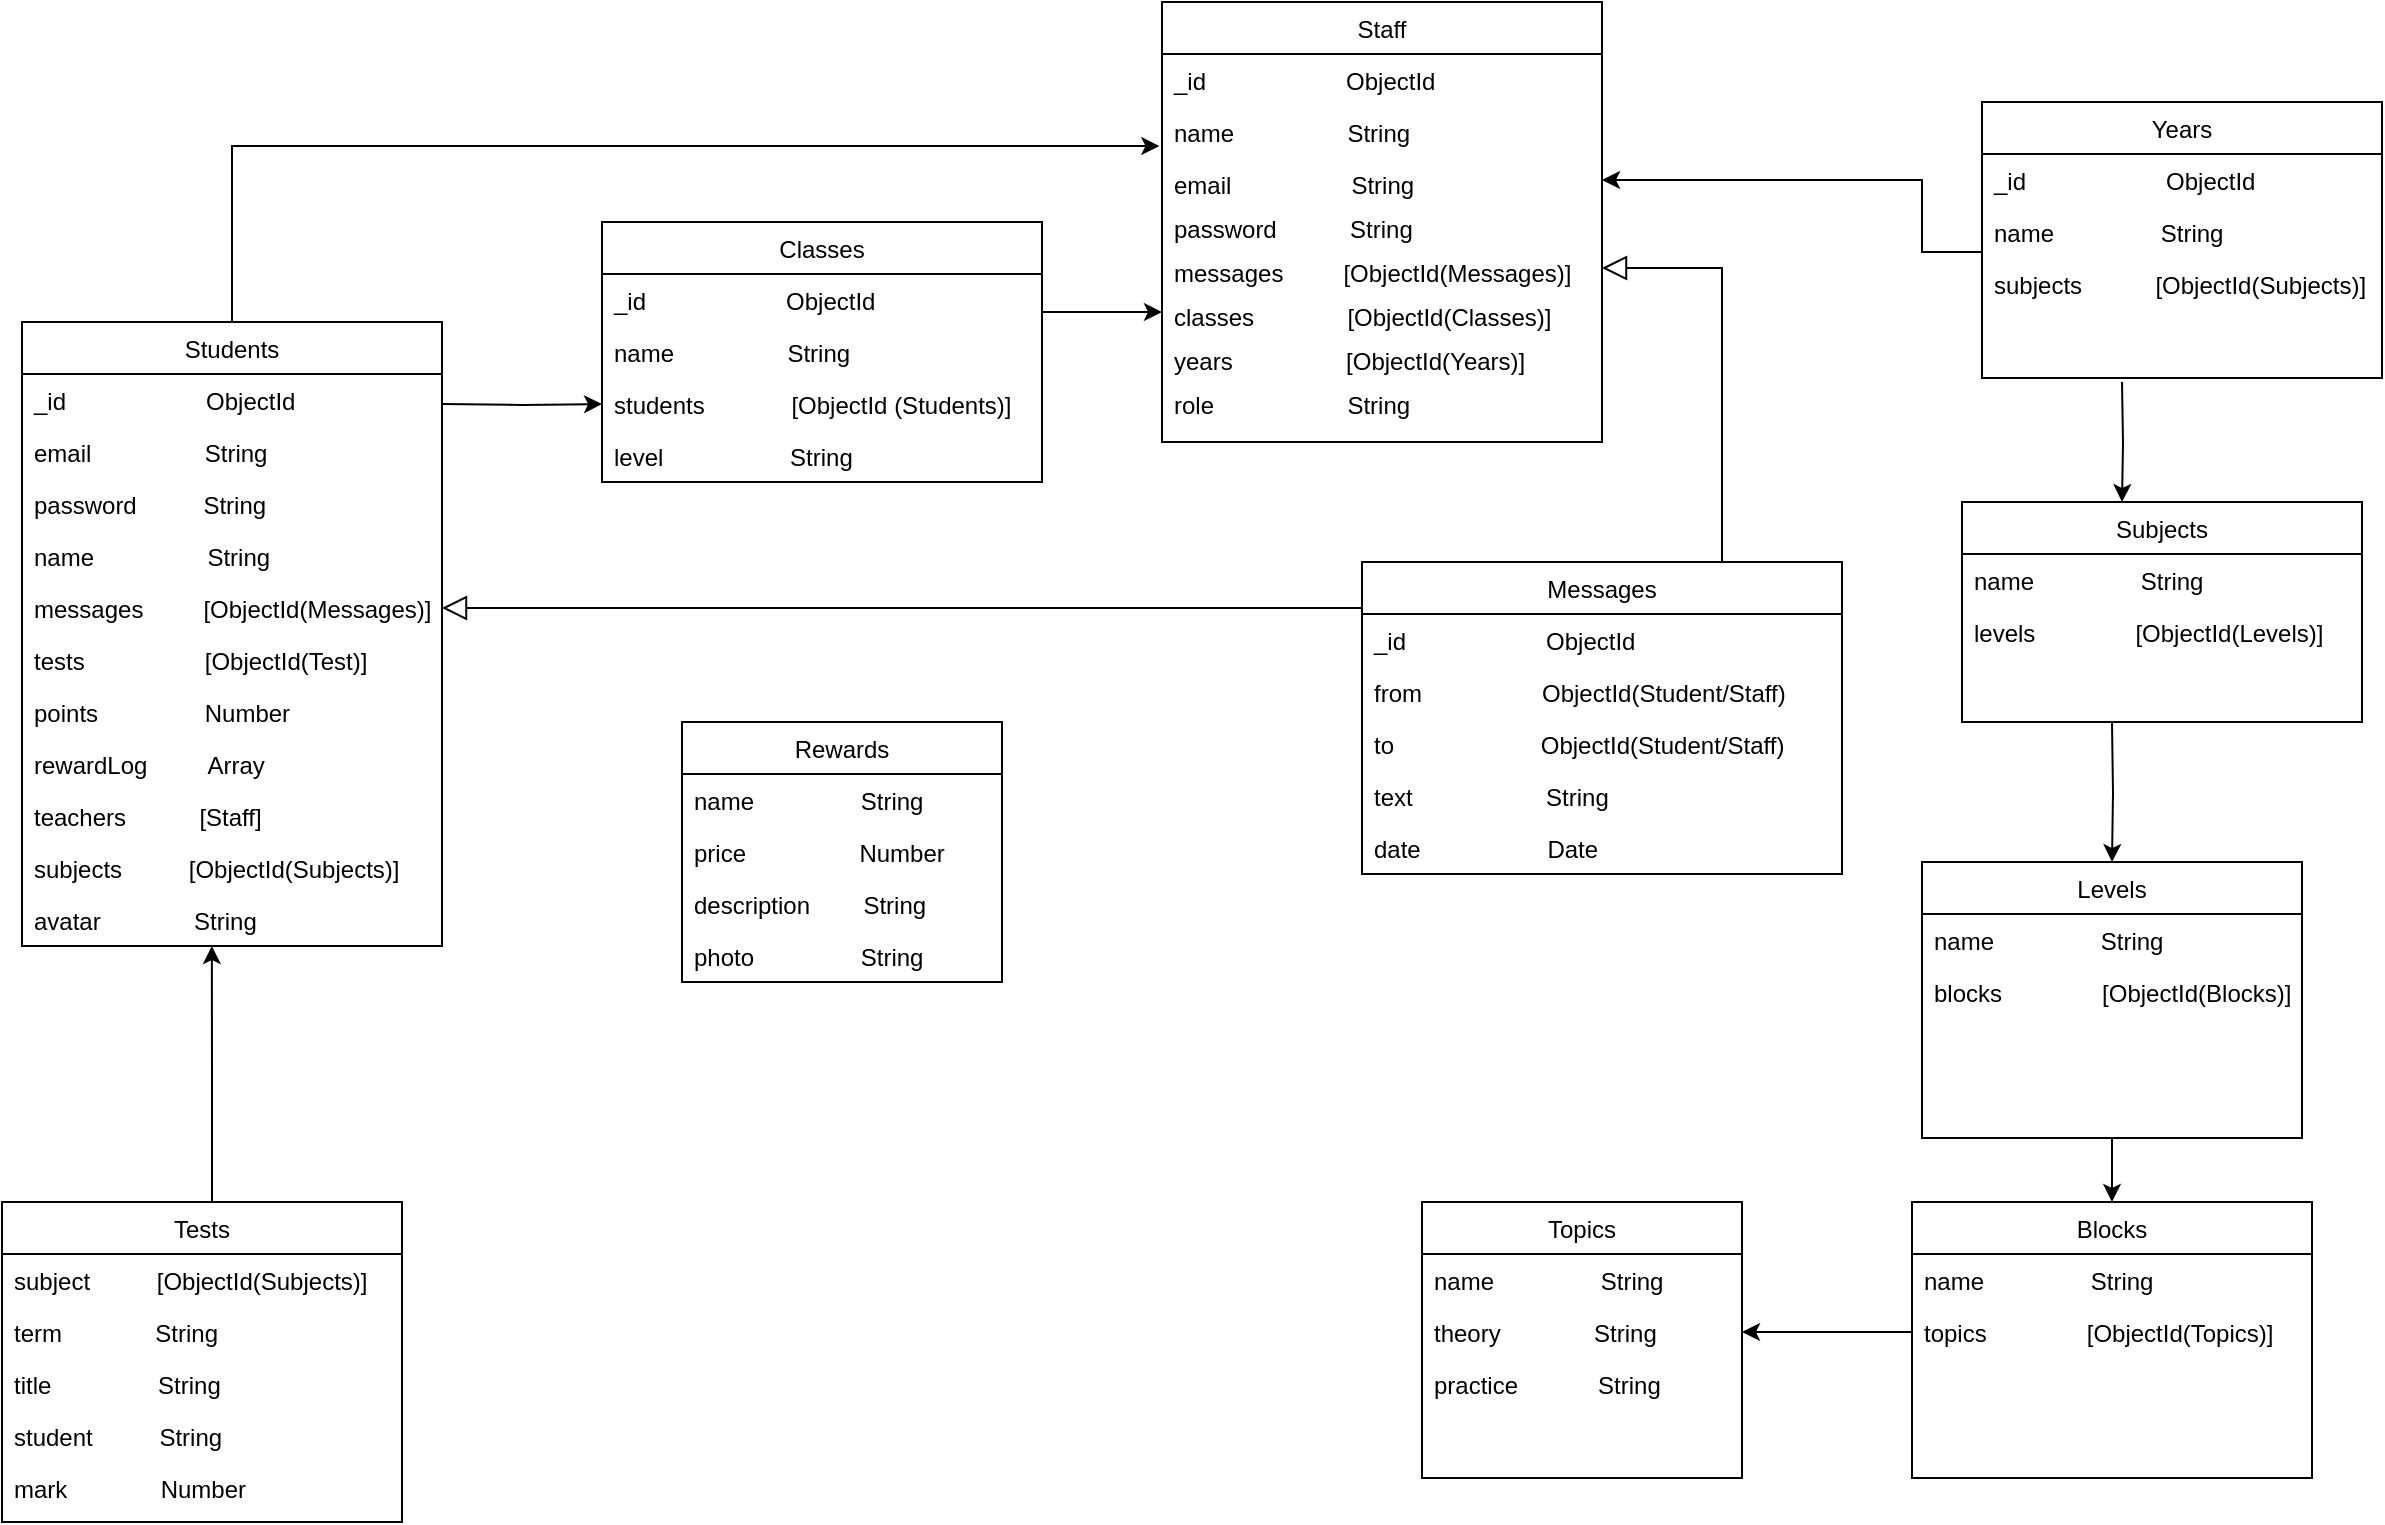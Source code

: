 <mxfile version="16.5.5" type="github">
  <diagram id="C5RBs43oDa-KdzZeNtuy" name="Page-1">
    <mxGraphModel dx="2249" dy="2001" grid="1" gridSize="10" guides="1" tooltips="1" connect="1" arrows="1" fold="1" page="1" pageScale="1" pageWidth="827" pageHeight="1169" math="0" shadow="0">
      <root>
        <mxCell id="WIyWlLk6GJQsqaUBKTNV-0" />
        <mxCell id="WIyWlLk6GJQsqaUBKTNV-1" parent="WIyWlLk6GJQsqaUBKTNV-0" />
        <mxCell id="zkfFHV4jXpPFQw0GAbJ--0" value="Rewards" style="swimlane;fontStyle=0;align=center;verticalAlign=top;childLayout=stackLayout;horizontal=1;startSize=26;horizontalStack=0;resizeParent=1;resizeLast=0;collapsible=1;marginBottom=0;rounded=0;shadow=0;strokeWidth=1;" parent="WIyWlLk6GJQsqaUBKTNV-1" vertex="1">
          <mxGeometry x="160" y="240" width="160" height="130" as="geometry">
            <mxRectangle x="230" y="140" width="160" height="26" as="alternateBounds" />
          </mxGeometry>
        </mxCell>
        <mxCell id="H_pTz2Ew7TZJxbjlmdwi-46" value="name                String" style="text;align=left;verticalAlign=top;spacingLeft=4;spacingRight=4;overflow=hidden;rotatable=0;points=[[0,0.5],[1,0.5]];portConstraint=eastwest;" vertex="1" parent="zkfFHV4jXpPFQw0GAbJ--0">
          <mxGeometry y="26" width="160" height="26" as="geometry" />
        </mxCell>
        <mxCell id="zkfFHV4jXpPFQw0GAbJ--1" value="price                 Number" style="text;align=left;verticalAlign=top;spacingLeft=4;spacingRight=4;overflow=hidden;rotatable=0;points=[[0,0.5],[1,0.5]];portConstraint=eastwest;" parent="zkfFHV4jXpPFQw0GAbJ--0" vertex="1">
          <mxGeometry y="52" width="160" height="26" as="geometry" />
        </mxCell>
        <mxCell id="H_pTz2Ew7TZJxbjlmdwi-72" value="description        String" style="text;align=left;verticalAlign=top;spacingLeft=4;spacingRight=4;overflow=hidden;rotatable=0;points=[[0,0.5],[1,0.5]];portConstraint=eastwest;" vertex="1" parent="zkfFHV4jXpPFQw0GAbJ--0">
          <mxGeometry y="78" width="160" height="26" as="geometry" />
        </mxCell>
        <mxCell id="H_pTz2Ew7TZJxbjlmdwi-73" value="photo                String" style="text;align=left;verticalAlign=top;spacingLeft=4;spacingRight=4;overflow=hidden;rotatable=0;points=[[0,0.5],[1,0.5]];portConstraint=eastwest;" vertex="1" parent="zkfFHV4jXpPFQw0GAbJ--0">
          <mxGeometry y="104" width="160" height="26" as="geometry" />
        </mxCell>
        <mxCell id="H_pTz2Ew7TZJxbjlmdwi-60" style="edgeStyle=orthogonalEdgeStyle;rounded=0;orthogonalLoop=1;jettySize=auto;html=1;entryX=-0.006;entryY=0.769;entryDx=0;entryDy=0;entryPerimeter=0;" edge="1" parent="WIyWlLk6GJQsqaUBKTNV-1" source="zkfFHV4jXpPFQw0GAbJ--6" target="H_pTz2Ew7TZJxbjlmdwi-53">
          <mxGeometry relative="1" as="geometry" />
        </mxCell>
        <mxCell id="zkfFHV4jXpPFQw0GAbJ--6" value="Students" style="swimlane;fontStyle=0;align=center;verticalAlign=top;childLayout=stackLayout;horizontal=1;startSize=26;horizontalStack=0;resizeParent=1;resizeLast=0;collapsible=1;marginBottom=0;rounded=0;shadow=0;strokeWidth=1;" parent="WIyWlLk6GJQsqaUBKTNV-1" vertex="1">
          <mxGeometry x="-170" y="40" width="210" height="312" as="geometry">
            <mxRectangle x="130" y="380" width="160" height="26" as="alternateBounds" />
          </mxGeometry>
        </mxCell>
        <mxCell id="zkfFHV4jXpPFQw0GAbJ--7" value="_id                     ObjectId" style="text;align=left;verticalAlign=top;spacingLeft=4;spacingRight=4;overflow=hidden;rotatable=0;points=[[0,0.5],[1,0.5]];portConstraint=eastwest;" parent="zkfFHV4jXpPFQw0GAbJ--6" vertex="1">
          <mxGeometry y="26" width="210" height="26" as="geometry" />
        </mxCell>
        <mxCell id="H_pTz2Ew7TZJxbjlmdwi-19" value="email                 String" style="text;align=left;verticalAlign=top;spacingLeft=4;spacingRight=4;overflow=hidden;rotatable=0;points=[[0,0.5],[1,0.5]];portConstraint=eastwest;rounded=0;shadow=0;html=0;" vertex="1" parent="zkfFHV4jXpPFQw0GAbJ--6">
          <mxGeometry y="52" width="210" height="26" as="geometry" />
        </mxCell>
        <mxCell id="H_pTz2Ew7TZJxbjlmdwi-20" value="password          String" style="text;align=left;verticalAlign=top;spacingLeft=4;spacingRight=4;overflow=hidden;rotatable=0;points=[[0,0.5],[1,0.5]];portConstraint=eastwest;rounded=0;shadow=0;html=0;" vertex="1" parent="zkfFHV4jXpPFQw0GAbJ--6">
          <mxGeometry y="78" width="210" height="26" as="geometry" />
        </mxCell>
        <mxCell id="H_pTz2Ew7TZJxbjlmdwi-76" value="name                 String" style="text;align=left;verticalAlign=top;spacingLeft=4;spacingRight=4;overflow=hidden;rotatable=0;points=[[0,0.5],[1,0.5]];portConstraint=eastwest;rounded=0;shadow=0;html=0;" vertex="1" parent="zkfFHV4jXpPFQw0GAbJ--6">
          <mxGeometry y="104" width="210" height="26" as="geometry" />
        </mxCell>
        <mxCell id="H_pTz2Ew7TZJxbjlmdwi-22" value="messages         [ObjectId(Messages)]" style="text;align=left;verticalAlign=top;spacingLeft=4;spacingRight=4;overflow=hidden;rotatable=0;points=[[0,0.5],[1,0.5]];portConstraint=eastwest;rounded=0;shadow=0;html=0;" vertex="1" parent="zkfFHV4jXpPFQw0GAbJ--6">
          <mxGeometry y="130" width="210" height="26" as="geometry" />
        </mxCell>
        <mxCell id="H_pTz2Ew7TZJxbjlmdwi-47" value="tests                  [ObjectId(Test)]" style="text;align=left;verticalAlign=top;spacingLeft=4;spacingRight=4;overflow=hidden;rotatable=0;points=[[0,0.5],[1,0.5]];portConstraint=eastwest;rounded=0;shadow=0;html=0;" vertex="1" parent="zkfFHV4jXpPFQw0GAbJ--6">
          <mxGeometry y="156" width="210" height="26" as="geometry" />
        </mxCell>
        <mxCell id="H_pTz2Ew7TZJxbjlmdwi-68" value="points                Number" style="text;align=left;verticalAlign=top;spacingLeft=4;spacingRight=4;overflow=hidden;rotatable=0;points=[[0,0.5],[1,0.5]];portConstraint=eastwest;rounded=0;shadow=0;html=0;" vertex="1" parent="zkfFHV4jXpPFQw0GAbJ--6">
          <mxGeometry y="182" width="210" height="26" as="geometry" />
        </mxCell>
        <mxCell id="H_pTz2Ew7TZJxbjlmdwi-23" value="rewardLog         Array" style="text;align=left;verticalAlign=top;spacingLeft=4;spacingRight=4;overflow=hidden;rotatable=0;points=[[0,0.5],[1,0.5]];portConstraint=eastwest;rounded=0;shadow=0;html=0;" vertex="1" parent="zkfFHV4jXpPFQw0GAbJ--6">
          <mxGeometry y="208" width="210" height="26" as="geometry" />
        </mxCell>
        <mxCell id="H_pTz2Ew7TZJxbjlmdwi-58" value="teachers           [Staff]" style="text;align=left;verticalAlign=top;spacingLeft=4;spacingRight=4;overflow=hidden;rotatable=0;points=[[0,0.5],[1,0.5]];portConstraint=eastwest;rounded=0;shadow=0;html=0;" vertex="1" parent="zkfFHV4jXpPFQw0GAbJ--6">
          <mxGeometry y="234" width="210" height="26" as="geometry" />
        </mxCell>
        <mxCell id="H_pTz2Ew7TZJxbjlmdwi-30" value="subjects          [ObjectId(Subjects)]" style="text;align=left;verticalAlign=top;spacingLeft=4;spacingRight=4;overflow=hidden;rotatable=0;points=[[0,0.5],[1,0.5]];portConstraint=eastwest;rounded=0;shadow=0;html=0;" vertex="1" parent="zkfFHV4jXpPFQw0GAbJ--6">
          <mxGeometry y="260" width="210" height="26" as="geometry" />
        </mxCell>
        <mxCell id="H_pTz2Ew7TZJxbjlmdwi-74" value="avatar              String" style="text;align=left;verticalAlign=top;spacingLeft=4;spacingRight=4;overflow=hidden;rotatable=0;points=[[0,0.5],[1,0.5]];portConstraint=eastwest;rounded=0;shadow=0;html=0;" vertex="1" parent="zkfFHV4jXpPFQw0GAbJ--6">
          <mxGeometry y="286" width="210" height="26" as="geometry" />
        </mxCell>
        <mxCell id="zkfFHV4jXpPFQw0GAbJ--13" value="Staff" style="swimlane;fontStyle=0;align=center;verticalAlign=top;childLayout=stackLayout;horizontal=1;startSize=26;horizontalStack=0;resizeParent=1;resizeLast=0;collapsible=1;marginBottom=0;rounded=0;shadow=0;strokeWidth=1;" parent="WIyWlLk6GJQsqaUBKTNV-1" vertex="1">
          <mxGeometry x="400" y="-120" width="220" height="220" as="geometry">
            <mxRectangle x="340" y="380" width="170" height="26" as="alternateBounds" />
          </mxGeometry>
        </mxCell>
        <mxCell id="H_pTz2Ew7TZJxbjlmdwi-75" value="_id                     ObjectId" style="text;align=left;verticalAlign=top;spacingLeft=4;spacingRight=4;overflow=hidden;rotatable=0;points=[[0,0.5],[1,0.5]];portConstraint=eastwest;" vertex="1" parent="zkfFHV4jXpPFQw0GAbJ--13">
          <mxGeometry y="26" width="220" height="26" as="geometry" />
        </mxCell>
        <mxCell id="H_pTz2Ew7TZJxbjlmdwi-53" value="name                 String" style="text;align=left;verticalAlign=top;spacingLeft=4;spacingRight=4;overflow=hidden;rotatable=0;points=[[0,0.5],[1,0.5]];portConstraint=eastwest;rounded=0;shadow=0;html=0;" vertex="1" parent="zkfFHV4jXpPFQw0GAbJ--13">
          <mxGeometry y="52" width="220" height="26" as="geometry" />
        </mxCell>
        <mxCell id="H_pTz2Ew7TZJxbjlmdwi-54" value="email                  String" style="text;align=left;verticalAlign=top;spacingLeft=4;spacingRight=4;overflow=hidden;rotatable=0;points=[[0,0.5],[1,0.5]];portConstraint=eastwest;rounded=0;shadow=0;html=0;" vertex="1" parent="zkfFHV4jXpPFQw0GAbJ--13">
          <mxGeometry y="78" width="220" height="22" as="geometry" />
        </mxCell>
        <mxCell id="H_pTz2Ew7TZJxbjlmdwi-52" value="password           String" style="text;align=left;verticalAlign=top;spacingLeft=4;spacingRight=4;overflow=hidden;rotatable=0;points=[[0,0.5],[1,0.5]];portConstraint=eastwest;rounded=0;shadow=0;html=0;" vertex="1" parent="zkfFHV4jXpPFQw0GAbJ--13">
          <mxGeometry y="100" width="220" height="22" as="geometry" />
        </mxCell>
        <mxCell id="H_pTz2Ew7TZJxbjlmdwi-55" value="messages         [ObjectId(Messages)]" style="text;align=left;verticalAlign=top;spacingLeft=4;spacingRight=4;overflow=hidden;rotatable=0;points=[[0,0.5],[1,0.5]];portConstraint=eastwest;rounded=0;shadow=0;html=0;" vertex="1" parent="zkfFHV4jXpPFQw0GAbJ--13">
          <mxGeometry y="122" width="220" height="22" as="geometry" />
        </mxCell>
        <mxCell id="H_pTz2Ew7TZJxbjlmdwi-56" value="classes              [ObjectId(Classes)]" style="text;align=left;verticalAlign=top;spacingLeft=4;spacingRight=4;overflow=hidden;rotatable=0;points=[[0,0.5],[1,0.5]];portConstraint=eastwest;rounded=0;shadow=0;html=0;" vertex="1" parent="zkfFHV4jXpPFQw0GAbJ--13">
          <mxGeometry y="144" width="220" height="22" as="geometry" />
        </mxCell>
        <mxCell id="H_pTz2Ew7TZJxbjlmdwi-57" value="years                 [ObjectId(Years)]" style="text;align=left;verticalAlign=top;spacingLeft=4;spacingRight=4;overflow=hidden;rotatable=0;points=[[0,0.5],[1,0.5]];portConstraint=eastwest;rounded=0;shadow=0;html=0;" vertex="1" parent="zkfFHV4jXpPFQw0GAbJ--13">
          <mxGeometry y="166" width="220" height="22" as="geometry" />
        </mxCell>
        <mxCell id="H_pTz2Ew7TZJxbjlmdwi-70" value="role                    String" style="text;align=left;verticalAlign=top;spacingLeft=4;spacingRight=4;overflow=hidden;rotatable=0;points=[[0,0.5],[1,0.5]];portConstraint=eastwest;rounded=0;shadow=0;html=0;" vertex="1" parent="zkfFHV4jXpPFQw0GAbJ--13">
          <mxGeometry y="188" width="220" height="22" as="geometry" />
        </mxCell>
        <mxCell id="zkfFHV4jXpPFQw0GAbJ--17" value="Classes" style="swimlane;fontStyle=0;align=center;verticalAlign=top;childLayout=stackLayout;horizontal=1;startSize=26;horizontalStack=0;resizeParent=1;resizeLast=0;collapsible=1;marginBottom=0;rounded=0;shadow=0;strokeWidth=1;" parent="WIyWlLk6GJQsqaUBKTNV-1" vertex="1">
          <mxGeometry x="120" y="-10" width="220" height="130" as="geometry">
            <mxRectangle x="550" y="140" width="160" height="26" as="alternateBounds" />
          </mxGeometry>
        </mxCell>
        <mxCell id="H_pTz2Ew7TZJxbjlmdwi-92" value="_id                     ObjectId" style="text;align=left;verticalAlign=top;spacingLeft=4;spacingRight=4;overflow=hidden;rotatable=0;points=[[0,0.5],[1,0.5]];portConstraint=eastwest;" vertex="1" parent="zkfFHV4jXpPFQw0GAbJ--17">
          <mxGeometry y="26" width="220" height="26" as="geometry" />
        </mxCell>
        <mxCell id="zkfFHV4jXpPFQw0GAbJ--18" value="name                 String" style="text;align=left;verticalAlign=top;spacingLeft=4;spacingRight=4;overflow=hidden;rotatable=0;points=[[0,0.5],[1,0.5]];portConstraint=eastwest;" parent="zkfFHV4jXpPFQw0GAbJ--17" vertex="1">
          <mxGeometry y="52" width="220" height="26" as="geometry" />
        </mxCell>
        <mxCell id="zkfFHV4jXpPFQw0GAbJ--19" value="students             [ObjectId (Students)]" style="text;align=left;verticalAlign=top;spacingLeft=4;spacingRight=4;overflow=hidden;rotatable=0;points=[[0,0.5],[1,0.5]];portConstraint=eastwest;rounded=0;shadow=0;html=0;" parent="zkfFHV4jXpPFQw0GAbJ--17" vertex="1">
          <mxGeometry y="78" width="220" height="26" as="geometry" />
        </mxCell>
        <mxCell id="H_pTz2Ew7TZJxbjlmdwi-41" value="level                   String" style="text;align=left;verticalAlign=top;spacingLeft=4;spacingRight=4;overflow=hidden;rotatable=0;points=[[0,0.5],[1,0.5]];portConstraint=eastwest;rounded=0;shadow=0;html=0;" vertex="1" parent="zkfFHV4jXpPFQw0GAbJ--17">
          <mxGeometry y="104" width="220" height="26" as="geometry" />
        </mxCell>
        <mxCell id="H_pTz2Ew7TZJxbjlmdwi-98" style="edgeStyle=orthogonalEdgeStyle;rounded=0;orthogonalLoop=1;jettySize=auto;html=1;entryX=0.5;entryY=0;entryDx=0;entryDy=0;" edge="1" parent="WIyWlLk6GJQsqaUBKTNV-1" target="H_pTz2Ew7TZJxbjlmdwi-63">
          <mxGeometry relative="1" as="geometry">
            <mxPoint x="875" y="240" as="sourcePoint" />
          </mxGeometry>
        </mxCell>
        <mxCell id="H_pTz2Ew7TZJxbjlmdwi-0" value="Subjects" style="swimlane;fontStyle=0;align=center;verticalAlign=top;childLayout=stackLayout;horizontal=1;startSize=26;horizontalStack=0;resizeParent=1;resizeLast=0;collapsible=1;marginBottom=0;rounded=0;shadow=0;strokeWidth=1;" vertex="1" parent="WIyWlLk6GJQsqaUBKTNV-1">
          <mxGeometry x="800" y="130" width="200" height="110" as="geometry">
            <mxRectangle x="230" y="140" width="160" height="26" as="alternateBounds" />
          </mxGeometry>
        </mxCell>
        <mxCell id="H_pTz2Ew7TZJxbjlmdwi-79" value="name                String" style="text;align=left;verticalAlign=top;spacingLeft=4;spacingRight=4;overflow=hidden;rotatable=0;points=[[0,0.5],[1,0.5]];portConstraint=eastwest;" vertex="1" parent="H_pTz2Ew7TZJxbjlmdwi-0">
          <mxGeometry y="26" width="200" height="26" as="geometry" />
        </mxCell>
        <mxCell id="H_pTz2Ew7TZJxbjlmdwi-31" value="levels               [ObjectId(Levels)]" style="text;align=left;verticalAlign=top;spacingLeft=4;spacingRight=4;overflow=hidden;rotatable=0;points=[[0,0.5],[1,0.5]];portConstraint=eastwest;" vertex="1" parent="H_pTz2Ew7TZJxbjlmdwi-0">
          <mxGeometry y="52" width="200" height="26" as="geometry" />
        </mxCell>
        <mxCell id="H_pTz2Ew7TZJxbjlmdwi-95" style="edgeStyle=orthogonalEdgeStyle;rounded=0;orthogonalLoop=1;jettySize=auto;html=1;entryX=0.452;entryY=1;entryDx=0;entryDy=0;entryPerimeter=0;exitX=0.525;exitY=0;exitDx=0;exitDy=0;exitPerimeter=0;" edge="1" parent="WIyWlLk6GJQsqaUBKTNV-1" source="H_pTz2Ew7TZJxbjlmdwi-24" target="H_pTz2Ew7TZJxbjlmdwi-74">
          <mxGeometry relative="1" as="geometry" />
        </mxCell>
        <mxCell id="H_pTz2Ew7TZJxbjlmdwi-24" value="Tests" style="swimlane;fontStyle=0;align=center;verticalAlign=top;childLayout=stackLayout;horizontal=1;startSize=26;horizontalStack=0;resizeParent=1;resizeLast=0;collapsible=1;marginBottom=0;rounded=0;shadow=0;strokeWidth=1;" vertex="1" parent="WIyWlLk6GJQsqaUBKTNV-1">
          <mxGeometry x="-180" y="480" width="200" height="160" as="geometry">
            <mxRectangle x="230" y="140" width="160" height="26" as="alternateBounds" />
          </mxGeometry>
        </mxCell>
        <mxCell id="H_pTz2Ew7TZJxbjlmdwi-77" value="subject          [ObjectId(Subjects)]" style="text;align=left;verticalAlign=top;spacingLeft=4;spacingRight=4;overflow=hidden;rotatable=0;points=[[0,0.5],[1,0.5]];portConstraint=eastwest;rounded=0;shadow=0;html=0;" vertex="1" parent="H_pTz2Ew7TZJxbjlmdwi-24">
          <mxGeometry y="26" width="200" height="26" as="geometry" />
        </mxCell>
        <mxCell id="H_pTz2Ew7TZJxbjlmdwi-27" value="term              String" style="text;align=left;verticalAlign=top;spacingLeft=4;spacingRight=4;overflow=hidden;rotatable=0;points=[[0,0.5],[1,0.5]];portConstraint=eastwest;rounded=0;shadow=0;html=0;" vertex="1" parent="H_pTz2Ew7TZJxbjlmdwi-24">
          <mxGeometry y="52" width="200" height="26" as="geometry" />
        </mxCell>
        <mxCell id="H_pTz2Ew7TZJxbjlmdwi-25" value="title                String" style="text;align=left;verticalAlign=top;spacingLeft=4;spacingRight=4;overflow=hidden;rotatable=0;points=[[0,0.5],[1,0.5]];portConstraint=eastwest;" vertex="1" parent="H_pTz2Ew7TZJxbjlmdwi-24">
          <mxGeometry y="78" width="200" height="26" as="geometry" />
        </mxCell>
        <mxCell id="H_pTz2Ew7TZJxbjlmdwi-26" value="student          String" style="text;align=left;verticalAlign=top;spacingLeft=4;spacingRight=4;overflow=hidden;rotatable=0;points=[[0,0.5],[1,0.5]];portConstraint=eastwest;rounded=0;shadow=0;html=0;" vertex="1" parent="H_pTz2Ew7TZJxbjlmdwi-24">
          <mxGeometry y="104" width="200" height="26" as="geometry" />
        </mxCell>
        <mxCell id="H_pTz2Ew7TZJxbjlmdwi-29" value="mark              Number" style="text;align=left;verticalAlign=top;spacingLeft=4;spacingRight=4;overflow=hidden;rotatable=0;points=[[0,0.5],[1,0.5]];portConstraint=eastwest;rounded=0;shadow=0;html=0;" vertex="1" parent="H_pTz2Ew7TZJxbjlmdwi-24">
          <mxGeometry y="130" width="200" height="26" as="geometry" />
        </mxCell>
        <mxCell id="H_pTz2Ew7TZJxbjlmdwi-97" style="edgeStyle=orthogonalEdgeStyle;rounded=0;orthogonalLoop=1;jettySize=auto;html=1;entryX=0.4;entryY=0;entryDx=0;entryDy=0;entryPerimeter=0;" edge="1" parent="WIyWlLk6GJQsqaUBKTNV-1" target="H_pTz2Ew7TZJxbjlmdwi-0">
          <mxGeometry relative="1" as="geometry">
            <mxPoint x="880" y="70" as="sourcePoint" />
          </mxGeometry>
        </mxCell>
        <mxCell id="H_pTz2Ew7TZJxbjlmdwi-32" value="Years" style="swimlane;fontStyle=0;align=center;verticalAlign=top;childLayout=stackLayout;horizontal=1;startSize=26;horizontalStack=0;resizeParent=1;resizeLast=0;collapsible=1;marginBottom=0;rounded=0;shadow=0;strokeWidth=1;" vertex="1" parent="WIyWlLk6GJQsqaUBKTNV-1">
          <mxGeometry x="810" y="-70" width="200" height="138" as="geometry">
            <mxRectangle x="230" y="140" width="160" height="26" as="alternateBounds" />
          </mxGeometry>
        </mxCell>
        <mxCell id="H_pTz2Ew7TZJxbjlmdwi-94" value="_id                     ObjectId" style="text;align=left;verticalAlign=top;spacingLeft=4;spacingRight=4;overflow=hidden;rotatable=0;points=[[0,0.5],[1,0.5]];portConstraint=eastwest;" vertex="1" parent="H_pTz2Ew7TZJxbjlmdwi-32">
          <mxGeometry y="26" width="200" height="26" as="geometry" />
        </mxCell>
        <mxCell id="H_pTz2Ew7TZJxbjlmdwi-78" value="name                String" style="text;align=left;verticalAlign=top;spacingLeft=4;spacingRight=4;overflow=hidden;rotatable=0;points=[[0,0.5],[1,0.5]];portConstraint=eastwest;" vertex="1" parent="H_pTz2Ew7TZJxbjlmdwi-32">
          <mxGeometry y="52" width="200" height="26" as="geometry" />
        </mxCell>
        <mxCell id="H_pTz2Ew7TZJxbjlmdwi-34" value="subjects           [ObjectId(Subjects)]" style="text;align=left;verticalAlign=top;spacingLeft=4;spacingRight=4;overflow=hidden;rotatable=0;points=[[0,0.5],[1,0.5]];portConstraint=eastwest;" vertex="1" parent="H_pTz2Ew7TZJxbjlmdwi-32">
          <mxGeometry y="78" width="200" height="26" as="geometry" />
        </mxCell>
        <mxCell id="H_pTz2Ew7TZJxbjlmdwi-35" value="Blocks" style="swimlane;fontStyle=0;align=center;verticalAlign=top;childLayout=stackLayout;horizontal=1;startSize=26;horizontalStack=0;resizeParent=1;resizeLast=0;collapsible=1;marginBottom=0;rounded=0;shadow=0;strokeWidth=1;" vertex="1" parent="WIyWlLk6GJQsqaUBKTNV-1">
          <mxGeometry x="775" y="480" width="200" height="138" as="geometry">
            <mxRectangle x="230" y="140" width="160" height="26" as="alternateBounds" />
          </mxGeometry>
        </mxCell>
        <mxCell id="H_pTz2Ew7TZJxbjlmdwi-81" value="name                String" style="text;align=left;verticalAlign=top;spacingLeft=4;spacingRight=4;overflow=hidden;rotatable=0;points=[[0,0.5],[1,0.5]];portConstraint=eastwest;" vertex="1" parent="H_pTz2Ew7TZJxbjlmdwi-35">
          <mxGeometry y="26" width="200" height="26" as="geometry" />
        </mxCell>
        <mxCell id="H_pTz2Ew7TZJxbjlmdwi-37" value="topics               [ObjectId(Topics)]" style="text;align=left;verticalAlign=top;spacingLeft=4;spacingRight=4;overflow=hidden;rotatable=0;points=[[0,0.5],[1,0.5]];portConstraint=eastwest;" vertex="1" parent="H_pTz2Ew7TZJxbjlmdwi-35">
          <mxGeometry y="52" width="200" height="26" as="geometry" />
        </mxCell>
        <mxCell id="H_pTz2Ew7TZJxbjlmdwi-38" value="Topics" style="swimlane;fontStyle=0;align=center;verticalAlign=top;childLayout=stackLayout;horizontal=1;startSize=26;horizontalStack=0;resizeParent=1;resizeLast=0;collapsible=1;marginBottom=0;rounded=0;shadow=0;strokeWidth=1;" vertex="1" parent="WIyWlLk6GJQsqaUBKTNV-1">
          <mxGeometry x="530" y="480" width="160" height="138" as="geometry">
            <mxRectangle x="230" y="140" width="160" height="26" as="alternateBounds" />
          </mxGeometry>
        </mxCell>
        <mxCell id="H_pTz2Ew7TZJxbjlmdwi-82" value="name                String" style="text;align=left;verticalAlign=top;spacingLeft=4;spacingRight=4;overflow=hidden;rotatable=0;points=[[0,0.5],[1,0.5]];portConstraint=eastwest;" vertex="1" parent="H_pTz2Ew7TZJxbjlmdwi-38">
          <mxGeometry y="26" width="160" height="26" as="geometry" />
        </mxCell>
        <mxCell id="H_pTz2Ew7TZJxbjlmdwi-40" value="theory              String" style="text;align=left;verticalAlign=top;spacingLeft=4;spacingRight=4;overflow=hidden;rotatable=0;points=[[0,0.5],[1,0.5]];portConstraint=eastwest;" vertex="1" parent="H_pTz2Ew7TZJxbjlmdwi-38">
          <mxGeometry y="52" width="160" height="26" as="geometry" />
        </mxCell>
        <mxCell id="H_pTz2Ew7TZJxbjlmdwi-43" value="practice            String" style="text;align=left;verticalAlign=top;spacingLeft=4;spacingRight=4;overflow=hidden;rotatable=0;points=[[0,0.5],[1,0.5]];portConstraint=eastwest;" vertex="1" parent="H_pTz2Ew7TZJxbjlmdwi-38">
          <mxGeometry y="78" width="160" height="26" as="geometry" />
        </mxCell>
        <mxCell id="H_pTz2Ew7TZJxbjlmdwi-99" style="edgeStyle=orthogonalEdgeStyle;rounded=0;orthogonalLoop=1;jettySize=auto;html=1;entryX=0.5;entryY=0;entryDx=0;entryDy=0;" edge="1" parent="WIyWlLk6GJQsqaUBKTNV-1" source="H_pTz2Ew7TZJxbjlmdwi-63" target="H_pTz2Ew7TZJxbjlmdwi-35">
          <mxGeometry relative="1" as="geometry" />
        </mxCell>
        <mxCell id="H_pTz2Ew7TZJxbjlmdwi-63" value="Levels" style="swimlane;fontStyle=0;align=center;verticalAlign=top;childLayout=stackLayout;horizontal=1;startSize=26;horizontalStack=0;resizeParent=1;resizeLast=0;collapsible=1;marginBottom=0;rounded=0;shadow=0;strokeWidth=1;" vertex="1" parent="WIyWlLk6GJQsqaUBKTNV-1">
          <mxGeometry x="780" y="310" width="190" height="138" as="geometry">
            <mxRectangle x="230" y="140" width="160" height="26" as="alternateBounds" />
          </mxGeometry>
        </mxCell>
        <mxCell id="H_pTz2Ew7TZJxbjlmdwi-80" value="name                String" style="text;align=left;verticalAlign=top;spacingLeft=4;spacingRight=4;overflow=hidden;rotatable=0;points=[[0,0.5],[1,0.5]];portConstraint=eastwest;" vertex="1" parent="H_pTz2Ew7TZJxbjlmdwi-63">
          <mxGeometry y="26" width="190" height="26" as="geometry" />
        </mxCell>
        <mxCell id="H_pTz2Ew7TZJxbjlmdwi-65" value="blocks               [ObjectId(Blocks)]" style="text;align=left;verticalAlign=top;spacingLeft=4;spacingRight=4;overflow=hidden;rotatable=0;points=[[0,0.5],[1,0.5]];portConstraint=eastwest;" vertex="1" parent="H_pTz2Ew7TZJxbjlmdwi-63">
          <mxGeometry y="52" width="190" height="26" as="geometry" />
        </mxCell>
        <mxCell id="H_pTz2Ew7TZJxbjlmdwi-66" style="edgeStyle=orthogonalEdgeStyle;rounded=0;orthogonalLoop=1;jettySize=auto;html=1;entryX=1;entryY=0.5;entryDx=0;entryDy=0;" edge="1" parent="WIyWlLk6GJQsqaUBKTNV-1" target="H_pTz2Ew7TZJxbjlmdwi-54">
          <mxGeometry relative="1" as="geometry">
            <mxPoint x="810" y="5" as="sourcePoint" />
            <Array as="points">
              <mxPoint x="810" y="5" />
              <mxPoint x="780" y="5" />
              <mxPoint x="780" y="-31" />
            </Array>
          </mxGeometry>
        </mxCell>
        <mxCell id="H_pTz2Ew7TZJxbjlmdwi-88" value="" style="endArrow=block;endSize=10;endFill=0;shadow=0;strokeWidth=1;rounded=0;edgeStyle=orthogonalEdgeStyle;elbow=vertical;entryX=1;entryY=0.5;entryDx=0;entryDy=0;startArrow=none;" edge="1" parent="WIyWlLk6GJQsqaUBKTNV-1" source="H_pTz2Ew7TZJxbjlmdwi-6" target="H_pTz2Ew7TZJxbjlmdwi-55">
          <mxGeometry width="160" relative="1" as="geometry">
            <mxPoint x="740" y="280" as="sourcePoint" />
            <mxPoint x="750" y="291" as="targetPoint" />
            <Array as="points">
              <mxPoint x="680" y="13" />
            </Array>
          </mxGeometry>
        </mxCell>
        <mxCell id="H_pTz2Ew7TZJxbjlmdwi-87" value="" style="endArrow=block;endSize=10;endFill=0;shadow=0;strokeWidth=1;rounded=0;edgeStyle=orthogonalEdgeStyle;elbow=vertical;exitX=0;exitY=0.5;exitDx=0;exitDy=0;entryX=1;entryY=0.5;entryDx=0;entryDy=0;" edge="1" parent="WIyWlLk6GJQsqaUBKTNV-1" source="H_pTz2Ew7TZJxbjlmdwi-13" target="H_pTz2Ew7TZJxbjlmdwi-22">
          <mxGeometry width="160" relative="1" as="geometry">
            <mxPoint x="560" y="332" as="sourcePoint" />
            <mxPoint x="610" y="190" as="targetPoint" />
            <Array as="points">
              <mxPoint x="500" y="183" />
            </Array>
          </mxGeometry>
        </mxCell>
        <mxCell id="H_pTz2Ew7TZJxbjlmdwi-6" value="Messages" style="swimlane;fontStyle=0;align=center;verticalAlign=top;childLayout=stackLayout;horizontal=1;startSize=26;horizontalStack=0;resizeParent=1;resizeLast=0;collapsible=1;marginBottom=0;rounded=0;shadow=0;strokeWidth=1;" vertex="1" parent="WIyWlLk6GJQsqaUBKTNV-1">
          <mxGeometry x="500" y="160" width="240" height="156" as="geometry">
            <mxRectangle x="230" y="140" width="160" height="26" as="alternateBounds" />
          </mxGeometry>
        </mxCell>
        <mxCell id="H_pTz2Ew7TZJxbjlmdwi-8" value="_id                     ObjectId" style="text;align=left;verticalAlign=top;spacingLeft=4;spacingRight=4;overflow=hidden;rotatable=0;points=[[0,0.5],[1,0.5]];portConstraint=eastwest;rounded=0;shadow=0;html=0;" vertex="1" parent="H_pTz2Ew7TZJxbjlmdwi-6">
          <mxGeometry y="26" width="240" height="26" as="geometry" />
        </mxCell>
        <mxCell id="H_pTz2Ew7TZJxbjlmdwi-7" value="from                  ObjectId(Student/Staff)" style="text;align=left;verticalAlign=top;spacingLeft=4;spacingRight=4;overflow=hidden;rotatable=0;points=[[0,0.5],[1,0.5]];portConstraint=eastwest;" vertex="1" parent="H_pTz2Ew7TZJxbjlmdwi-6">
          <mxGeometry y="52" width="240" height="26" as="geometry" />
        </mxCell>
        <mxCell id="H_pTz2Ew7TZJxbjlmdwi-13" value="to                      ObjectId(Student/Staff)" style="text;align=left;verticalAlign=top;spacingLeft=4;spacingRight=4;overflow=hidden;rotatable=0;points=[[0,0.5],[1,0.5]];portConstraint=eastwest;rounded=0;shadow=0;html=0;" vertex="1" parent="H_pTz2Ew7TZJxbjlmdwi-6">
          <mxGeometry y="78" width="240" height="26" as="geometry" />
        </mxCell>
        <mxCell id="H_pTz2Ew7TZJxbjlmdwi-71" value="text                    String" style="text;align=left;verticalAlign=top;spacingLeft=4;spacingRight=4;overflow=hidden;rotatable=0;points=[[0,0.5],[1,0.5]];portConstraint=eastwest;rounded=0;shadow=0;html=0;" vertex="1" parent="H_pTz2Ew7TZJxbjlmdwi-6">
          <mxGeometry y="104" width="240" height="26" as="geometry" />
        </mxCell>
        <mxCell id="H_pTz2Ew7TZJxbjlmdwi-9" value="date                   Date" style="text;align=left;verticalAlign=top;spacingLeft=4;spacingRight=4;overflow=hidden;rotatable=0;points=[[0,0.5],[1,0.5]];portConstraint=eastwest;rounded=0;shadow=0;html=0;" vertex="1" parent="H_pTz2Ew7TZJxbjlmdwi-6">
          <mxGeometry y="130" width="240" height="26" as="geometry" />
        </mxCell>
        <mxCell id="H_pTz2Ew7TZJxbjlmdwi-91" style="edgeStyle=orthogonalEdgeStyle;rounded=0;orthogonalLoop=1;jettySize=auto;html=1;entryX=0;entryY=0.5;entryDx=0;entryDy=0;" edge="1" parent="WIyWlLk6GJQsqaUBKTNV-1" target="zkfFHV4jXpPFQw0GAbJ--19">
          <mxGeometry relative="1" as="geometry">
            <mxPoint x="40" y="81" as="sourcePoint" />
          </mxGeometry>
        </mxCell>
        <mxCell id="H_pTz2Ew7TZJxbjlmdwi-93" style="edgeStyle=orthogonalEdgeStyle;rounded=0;orthogonalLoop=1;jettySize=auto;html=1;entryX=0;entryY=0.5;entryDx=0;entryDy=0;" edge="1" parent="WIyWlLk6GJQsqaUBKTNV-1" source="H_pTz2Ew7TZJxbjlmdwi-92" target="H_pTz2Ew7TZJxbjlmdwi-56">
          <mxGeometry relative="1" as="geometry">
            <Array as="points">
              <mxPoint x="350" y="35" />
              <mxPoint x="350" y="35" />
            </Array>
          </mxGeometry>
        </mxCell>
        <mxCell id="H_pTz2Ew7TZJxbjlmdwi-100" style="edgeStyle=orthogonalEdgeStyle;rounded=0;orthogonalLoop=1;jettySize=auto;html=1;" edge="1" parent="WIyWlLk6GJQsqaUBKTNV-1" source="H_pTz2Ew7TZJxbjlmdwi-37" target="H_pTz2Ew7TZJxbjlmdwi-40">
          <mxGeometry relative="1" as="geometry" />
        </mxCell>
      </root>
    </mxGraphModel>
  </diagram>
</mxfile>
